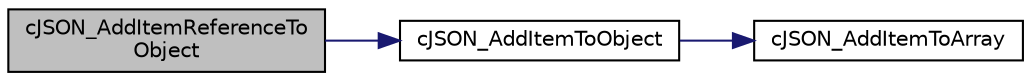 digraph "cJSON_AddItemReferenceToObject"
{
  edge [fontname="Helvetica",fontsize="10",labelfontname="Helvetica",labelfontsize="10"];
  node [fontname="Helvetica",fontsize="10",shape=record];
  rankdir="LR";
  Node1 [label="cJSON_AddItemReferenceTo\lObject",height=0.2,width=0.4,color="black", fillcolor="grey75", style="filled", fontcolor="black"];
  Node1 -> Node2 [color="midnightblue",fontsize="10",style="solid",fontname="Helvetica"];
  Node2 [label="cJSON_AddItemToObject",height=0.2,width=0.4,color="black", fillcolor="white", style="filled",URL="$c_j_s_o_n_8cc.html#a096004811663311569e95aa77518959c"];
  Node2 -> Node3 [color="midnightblue",fontsize="10",style="solid",fontname="Helvetica"];
  Node3 [label="cJSON_AddItemToArray",height=0.2,width=0.4,color="black", fillcolor="white", style="filled",URL="$c_j_s_o_n_8cc.html#a164dcefd36af8654942116c444bd0b6a"];
}
